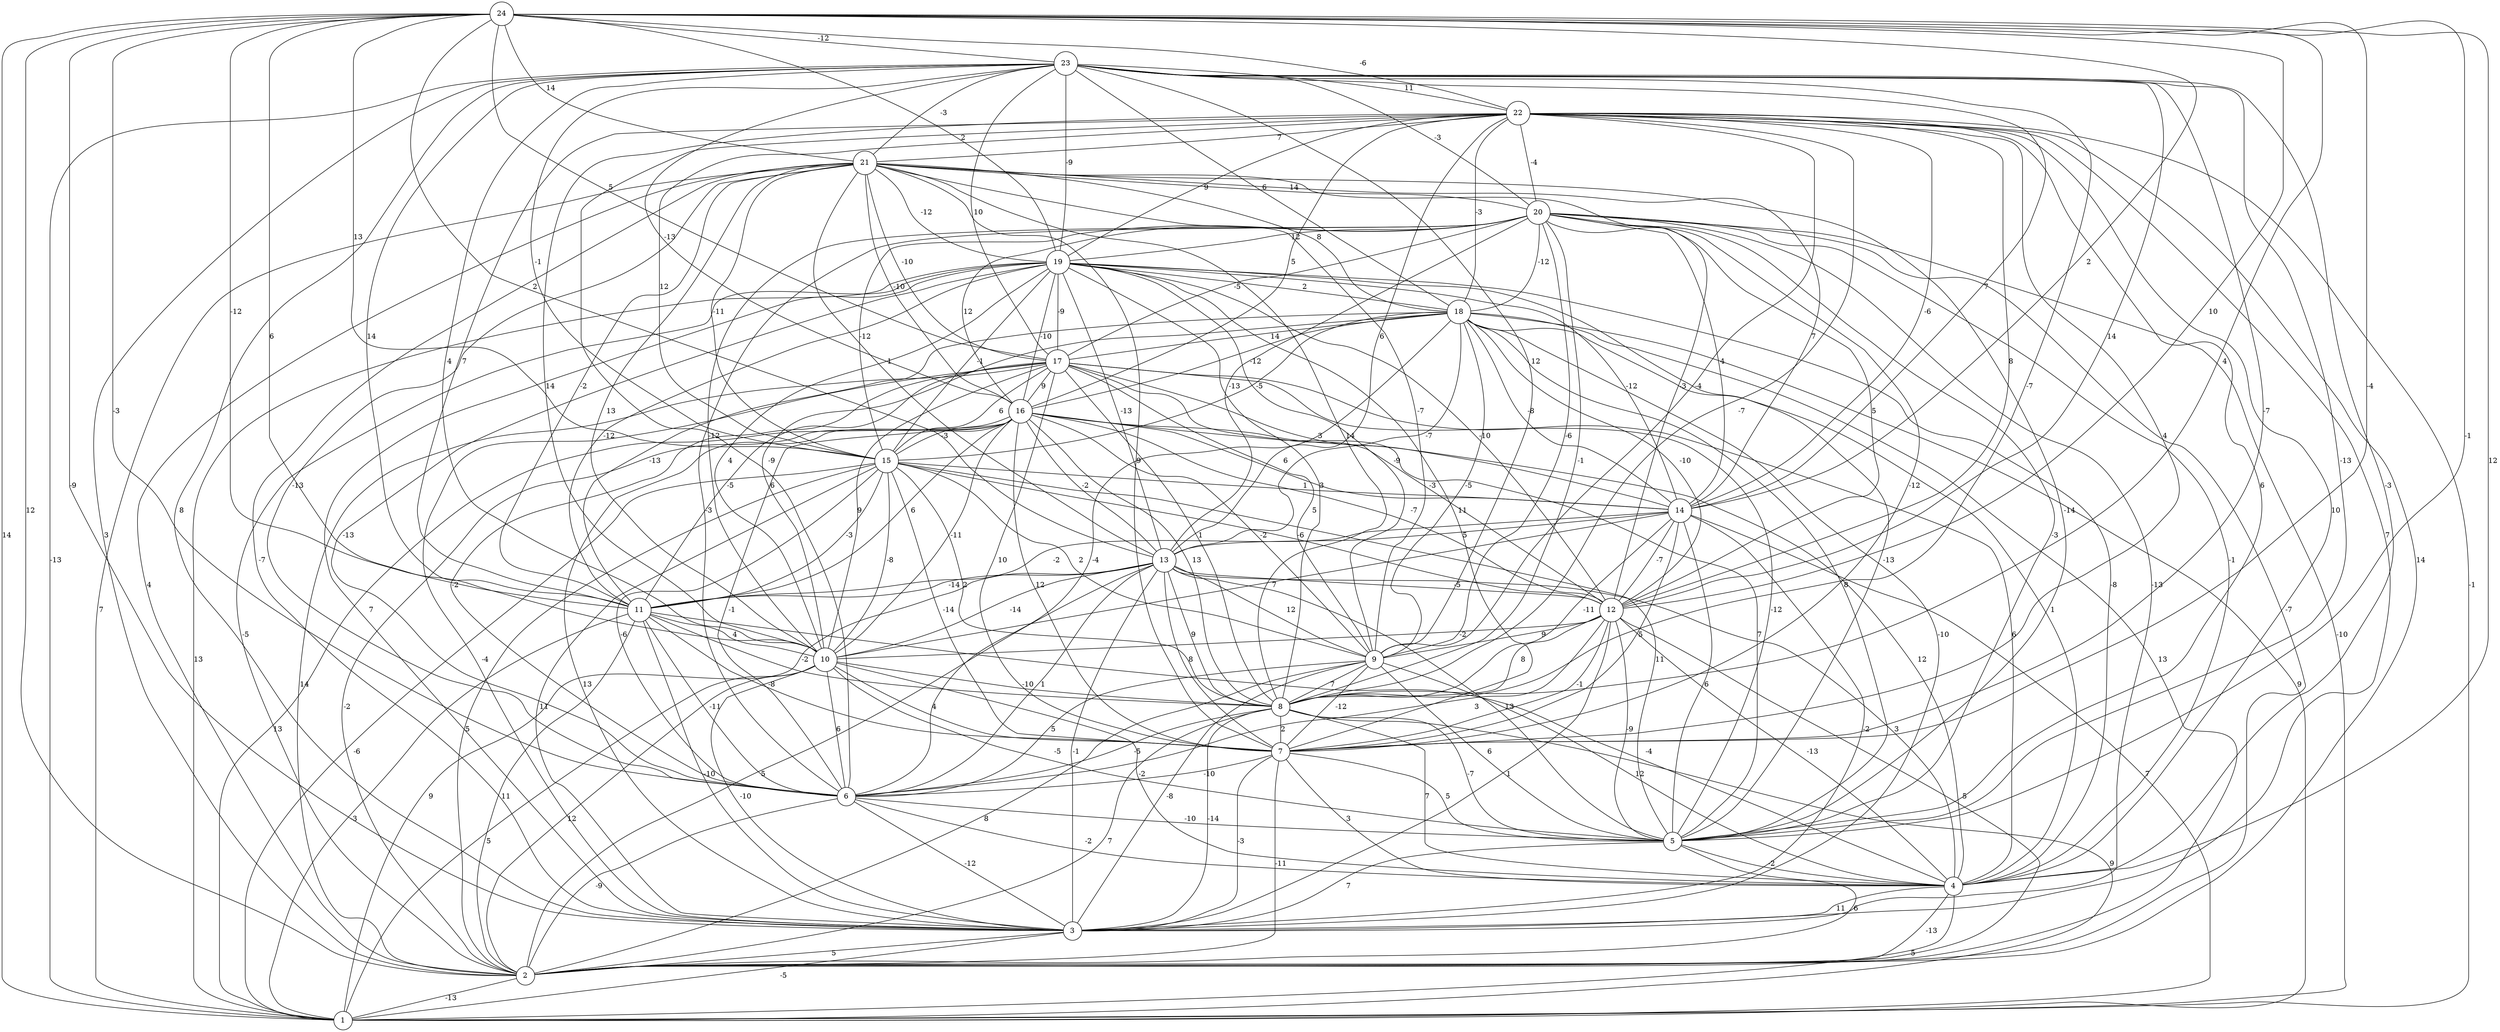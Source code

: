 graph { 
	 fontname="Helvetica,Arial,sans-serif" 
	 node [shape = circle]; 
	 24 -- 1 [label = "14"];
	 24 -- 2 [label = "12"];
	 24 -- 3 [label = "-9"];
	 24 -- 4 [label = "12"];
	 24 -- 5 [label = "-1"];
	 24 -- 6 [label = "-3"];
	 24 -- 7 [label = "-4"];
	 24 -- 8 [label = "4"];
	 24 -- 10 [label = "6"];
	 24 -- 11 [label = "-12"];
	 24 -- 12 [label = "10"];
	 24 -- 13 [label = "2"];
	 24 -- 14 [label = "2"];
	 24 -- 15 [label = "13"];
	 24 -- 17 [label = "5"];
	 24 -- 19 [label = "2"];
	 24 -- 21 [label = "14"];
	 24 -- 22 [label = "-6"];
	 24 -- 23 [label = "-12"];
	 23 -- 1 [label = "-13"];
	 23 -- 2 [label = "3"];
	 23 -- 3 [label = "8"];
	 23 -- 4 [label = "-3"];
	 23 -- 5 [label = "-13"];
	 23 -- 7 [label = "-7"];
	 23 -- 8 [label = "-7"];
	 23 -- 9 [label = "12"];
	 23 -- 10 [label = "4"];
	 23 -- 11 [label = "14"];
	 23 -- 12 [label = "14"];
	 23 -- 14 [label = "7"];
	 23 -- 15 [label = "-1"];
	 23 -- 16 [label = "-13"];
	 23 -- 17 [label = "10"];
	 23 -- 18 [label = "6"];
	 23 -- 19 [label = "-9"];
	 23 -- 20 [label = "-3"];
	 23 -- 21 [label = "-3"];
	 23 -- 22 [label = "11"];
	 22 -- 1 [label = "-1"];
	 22 -- 2 [label = "14"];
	 22 -- 3 [label = "7"];
	 22 -- 4 [label = "10"];
	 22 -- 5 [label = "6"];
	 22 -- 6 [label = "-9"];
	 22 -- 7 [label = "4"];
	 22 -- 8 [label = "-7"];
	 22 -- 9 [label = "-4"];
	 22 -- 10 [label = "14"];
	 22 -- 11 [label = "7"];
	 22 -- 12 [label = "8"];
	 22 -- 13 [label = "6"];
	 22 -- 14 [label = "-6"];
	 22 -- 15 [label = "12"];
	 22 -- 16 [label = "5"];
	 22 -- 18 [label = "-3"];
	 22 -- 19 [label = "9"];
	 22 -- 20 [label = "-4"];
	 22 -- 21 [label = "7"];
	 21 -- 1 [label = "7"];
	 21 -- 2 [label = "4"];
	 21 -- 3 [label = "-7"];
	 21 -- 5 [label = "-14"];
	 21 -- 6 [label = "-13"];
	 21 -- 7 [label = "9"];
	 21 -- 8 [label = "14"];
	 21 -- 9 [label = "-7"];
	 21 -- 10 [label = "13"];
	 21 -- 11 [label = "-2"];
	 21 -- 12 [label = "-3"];
	 21 -- 13 [label = "1"];
	 21 -- 14 [label = "7"];
	 21 -- 15 [label = "-11"];
	 21 -- 16 [label = "-10"];
	 21 -- 17 [label = "-10"];
	 21 -- 18 [label = "8"];
	 21 -- 19 [label = "-12"];
	 21 -- 20 [label = "14"];
	 20 -- 1 [label = "-10"];
	 20 -- 2 [label = "-7"];
	 20 -- 3 [label = "-13"];
	 20 -- 4 [label = "-1"];
	 20 -- 5 [label = "-3"];
	 20 -- 6 [label = "-3"];
	 20 -- 7 [label = "-12"];
	 20 -- 8 [label = "-1"];
	 20 -- 9 [label = "-6"];
	 20 -- 10 [label = "-12"];
	 20 -- 12 [label = "5"];
	 20 -- 13 [label = "-13"];
	 20 -- 14 [label = "4"];
	 20 -- 15 [label = "-12"];
	 20 -- 16 [label = "12"];
	 20 -- 17 [label = "-5"];
	 20 -- 18 [label = "-12"];
	 20 -- 19 [label = "12"];
	 19 -- 1 [label = "13"];
	 19 -- 2 [label = "-5"];
	 19 -- 3 [label = "7"];
	 19 -- 4 [label = "-8"];
	 19 -- 5 [label = "-13"];
	 19 -- 6 [label = "-13"];
	 19 -- 7 [label = "11"];
	 19 -- 8 [label = "3"];
	 19 -- 9 [label = "-9"];
	 19 -- 10 [label = "4"];
	 19 -- 11 [label = "-12"];
	 19 -- 12 [label = "-10"];
	 19 -- 13 [label = "-13"];
	 19 -- 14 [label = "-12"];
	 19 -- 15 [label = "-1"];
	 19 -- 16 [label = "-10"];
	 19 -- 17 [label = "-9"];
	 19 -- 18 [label = "2"];
	 18 -- 1 [label = "9"];
	 18 -- 2 [label = "13"];
	 18 -- 3 [label = "-10"];
	 18 -- 4 [label = "1"];
	 18 -- 5 [label = "8"];
	 18 -- 6 [label = "-4"];
	 18 -- 9 [label = "-5"];
	 18 -- 10 [label = "6"];
	 18 -- 11 [label = "-13"];
	 18 -- 12 [label = "-10"];
	 18 -- 13 [label = "-7"];
	 18 -- 14 [label = "-8"];
	 18 -- 15 [label = "-5"];
	 18 -- 16 [label = "-12"];
	 18 -- 17 [label = "14"];
	 17 -- 2 [label = "14"];
	 17 -- 3 [label = "-4"];
	 17 -- 4 [label = "6"];
	 17 -- 5 [label = "-12"];
	 17 -- 6 [label = "-2"];
	 17 -- 7 [label = "10"];
	 17 -- 8 [label = "1"];
	 17 -- 9 [label = "5"];
	 17 -- 10 [label = "9"];
	 17 -- 11 [label = "-5"];
	 17 -- 12 [label = "-3"];
	 17 -- 14 [label = "3"];
	 17 -- 15 [label = "6"];
	 17 -- 16 [label = "9"];
	 16 -- 1 [label = "13"];
	 16 -- 2 [label = "-2"];
	 16 -- 3 [label = "13"];
	 16 -- 4 [label = "12"];
	 16 -- 5 [label = "7"];
	 16 -- 6 [label = "-1"];
	 16 -- 7 [label = "12"];
	 16 -- 8 [label = "13"];
	 16 -- 9 [label = "-2"];
	 16 -- 10 [label = "-11"];
	 16 -- 11 [label = "6"];
	 16 -- 12 [label = "-7"];
	 16 -- 13 [label = "-2"];
	 16 -- 14 [label = "6"];
	 16 -- 15 [label = "-3"];
	 15 -- 1 [label = "-6"];
	 15 -- 2 [label = "5"];
	 15 -- 3 [label = "11"];
	 15 -- 5 [label = "11"];
	 15 -- 6 [label = "-6"];
	 15 -- 7 [label = "-14"];
	 15 -- 8 [label = "2"];
	 15 -- 9 [label = "2"];
	 15 -- 10 [label = "-8"];
	 15 -- 11 [label = "-3"];
	 15 -- 12 [label = "-6"];
	 15 -- 14 [label = "1"];
	 14 -- 1 [label = "7"];
	 14 -- 3 [label = "-2"];
	 14 -- 5 [label = "6"];
	 14 -- 7 [label = "5"];
	 14 -- 8 [label = "-11"];
	 14 -- 10 [label = "7"];
	 14 -- 11 [label = "-2"];
	 14 -- 12 [label = "-7"];
	 14 -- 13 [label = "5"];
	 13 -- 1 [label = "9"];
	 13 -- 2 [label = "5"];
	 13 -- 3 [label = "-1"];
	 13 -- 4 [label = "3"];
	 13 -- 5 [label = "13"];
	 13 -- 6 [label = "1"];
	 13 -- 7 [label = "8"];
	 13 -- 8 [label = "9"];
	 13 -- 9 [label = "12"];
	 13 -- 10 [label = "-14"];
	 13 -- 11 [label = "-14"];
	 13 -- 12 [label = "-5"];
	 12 -- 2 [label = "5"];
	 12 -- 3 [label = "1"];
	 12 -- 4 [label = "-13"];
	 12 -- 5 [label = "-9"];
	 12 -- 6 [label = "3"];
	 12 -- 7 [label = "-1"];
	 12 -- 8 [label = "8"];
	 12 -- 9 [label = "9"];
	 12 -- 10 [label = "-2"];
	 11 -- 1 [label = "-3"];
	 11 -- 2 [label = "11"];
	 11 -- 3 [label = "-10"];
	 11 -- 4 [label = "-4"];
	 11 -- 6 [label = "-11"];
	 11 -- 7 [label = "-8"];
	 11 -- 8 [label = "-2"];
	 11 -- 10 [label = "4"];
	 10 -- 1 [label = "5"];
	 10 -- 2 [label = "12"];
	 10 -- 3 [label = "-10"];
	 10 -- 4 [label = "-2"];
	 10 -- 5 [label = "-5"];
	 10 -- 6 [label = "6"];
	 10 -- 7 [label = "4"];
	 10 -- 8 [label = "-10"];
	 9 -- 2 [label = "8"];
	 9 -- 3 [label = "-8"];
	 9 -- 4 [label = "12"];
	 9 -- 5 [label = "6"];
	 9 -- 6 [label = "5"];
	 9 -- 7 [label = "-12"];
	 9 -- 8 [label = "7"];
	 8 -- 1 [label = "9"];
	 8 -- 2 [label = "7"];
	 8 -- 3 [label = "-14"];
	 8 -- 4 [label = "7"];
	 8 -- 5 [label = "-7"];
	 8 -- 6 [label = "-5"];
	 8 -- 7 [label = "2"];
	 7 -- 2 [label = "-11"];
	 7 -- 3 [label = "-3"];
	 7 -- 4 [label = "3"];
	 7 -- 5 [label = "5"];
	 7 -- 6 [label = "-10"];
	 6 -- 2 [label = "-9"];
	 6 -- 3 [label = "-12"];
	 6 -- 4 [label = "-2"];
	 6 -- 5 [label = "-10"];
	 5 -- 2 [label = "6"];
	 5 -- 3 [label = "7"];
	 5 -- 4 [label = "-2"];
	 4 -- 1 [label = "5"];
	 4 -- 2 [label = "-13"];
	 4 -- 3 [label = "11"];
	 3 -- 1 [label = "-5"];
	 3 -- 2 [label = "5"];
	 2 -- 1 [label = "-13"];
	 1;
	 2;
	 3;
	 4;
	 5;
	 6;
	 7;
	 8;
	 9;
	 10;
	 11;
	 12;
	 13;
	 14;
	 15;
	 16;
	 17;
	 18;
	 19;
	 20;
	 21;
	 22;
	 23;
	 24;
}
